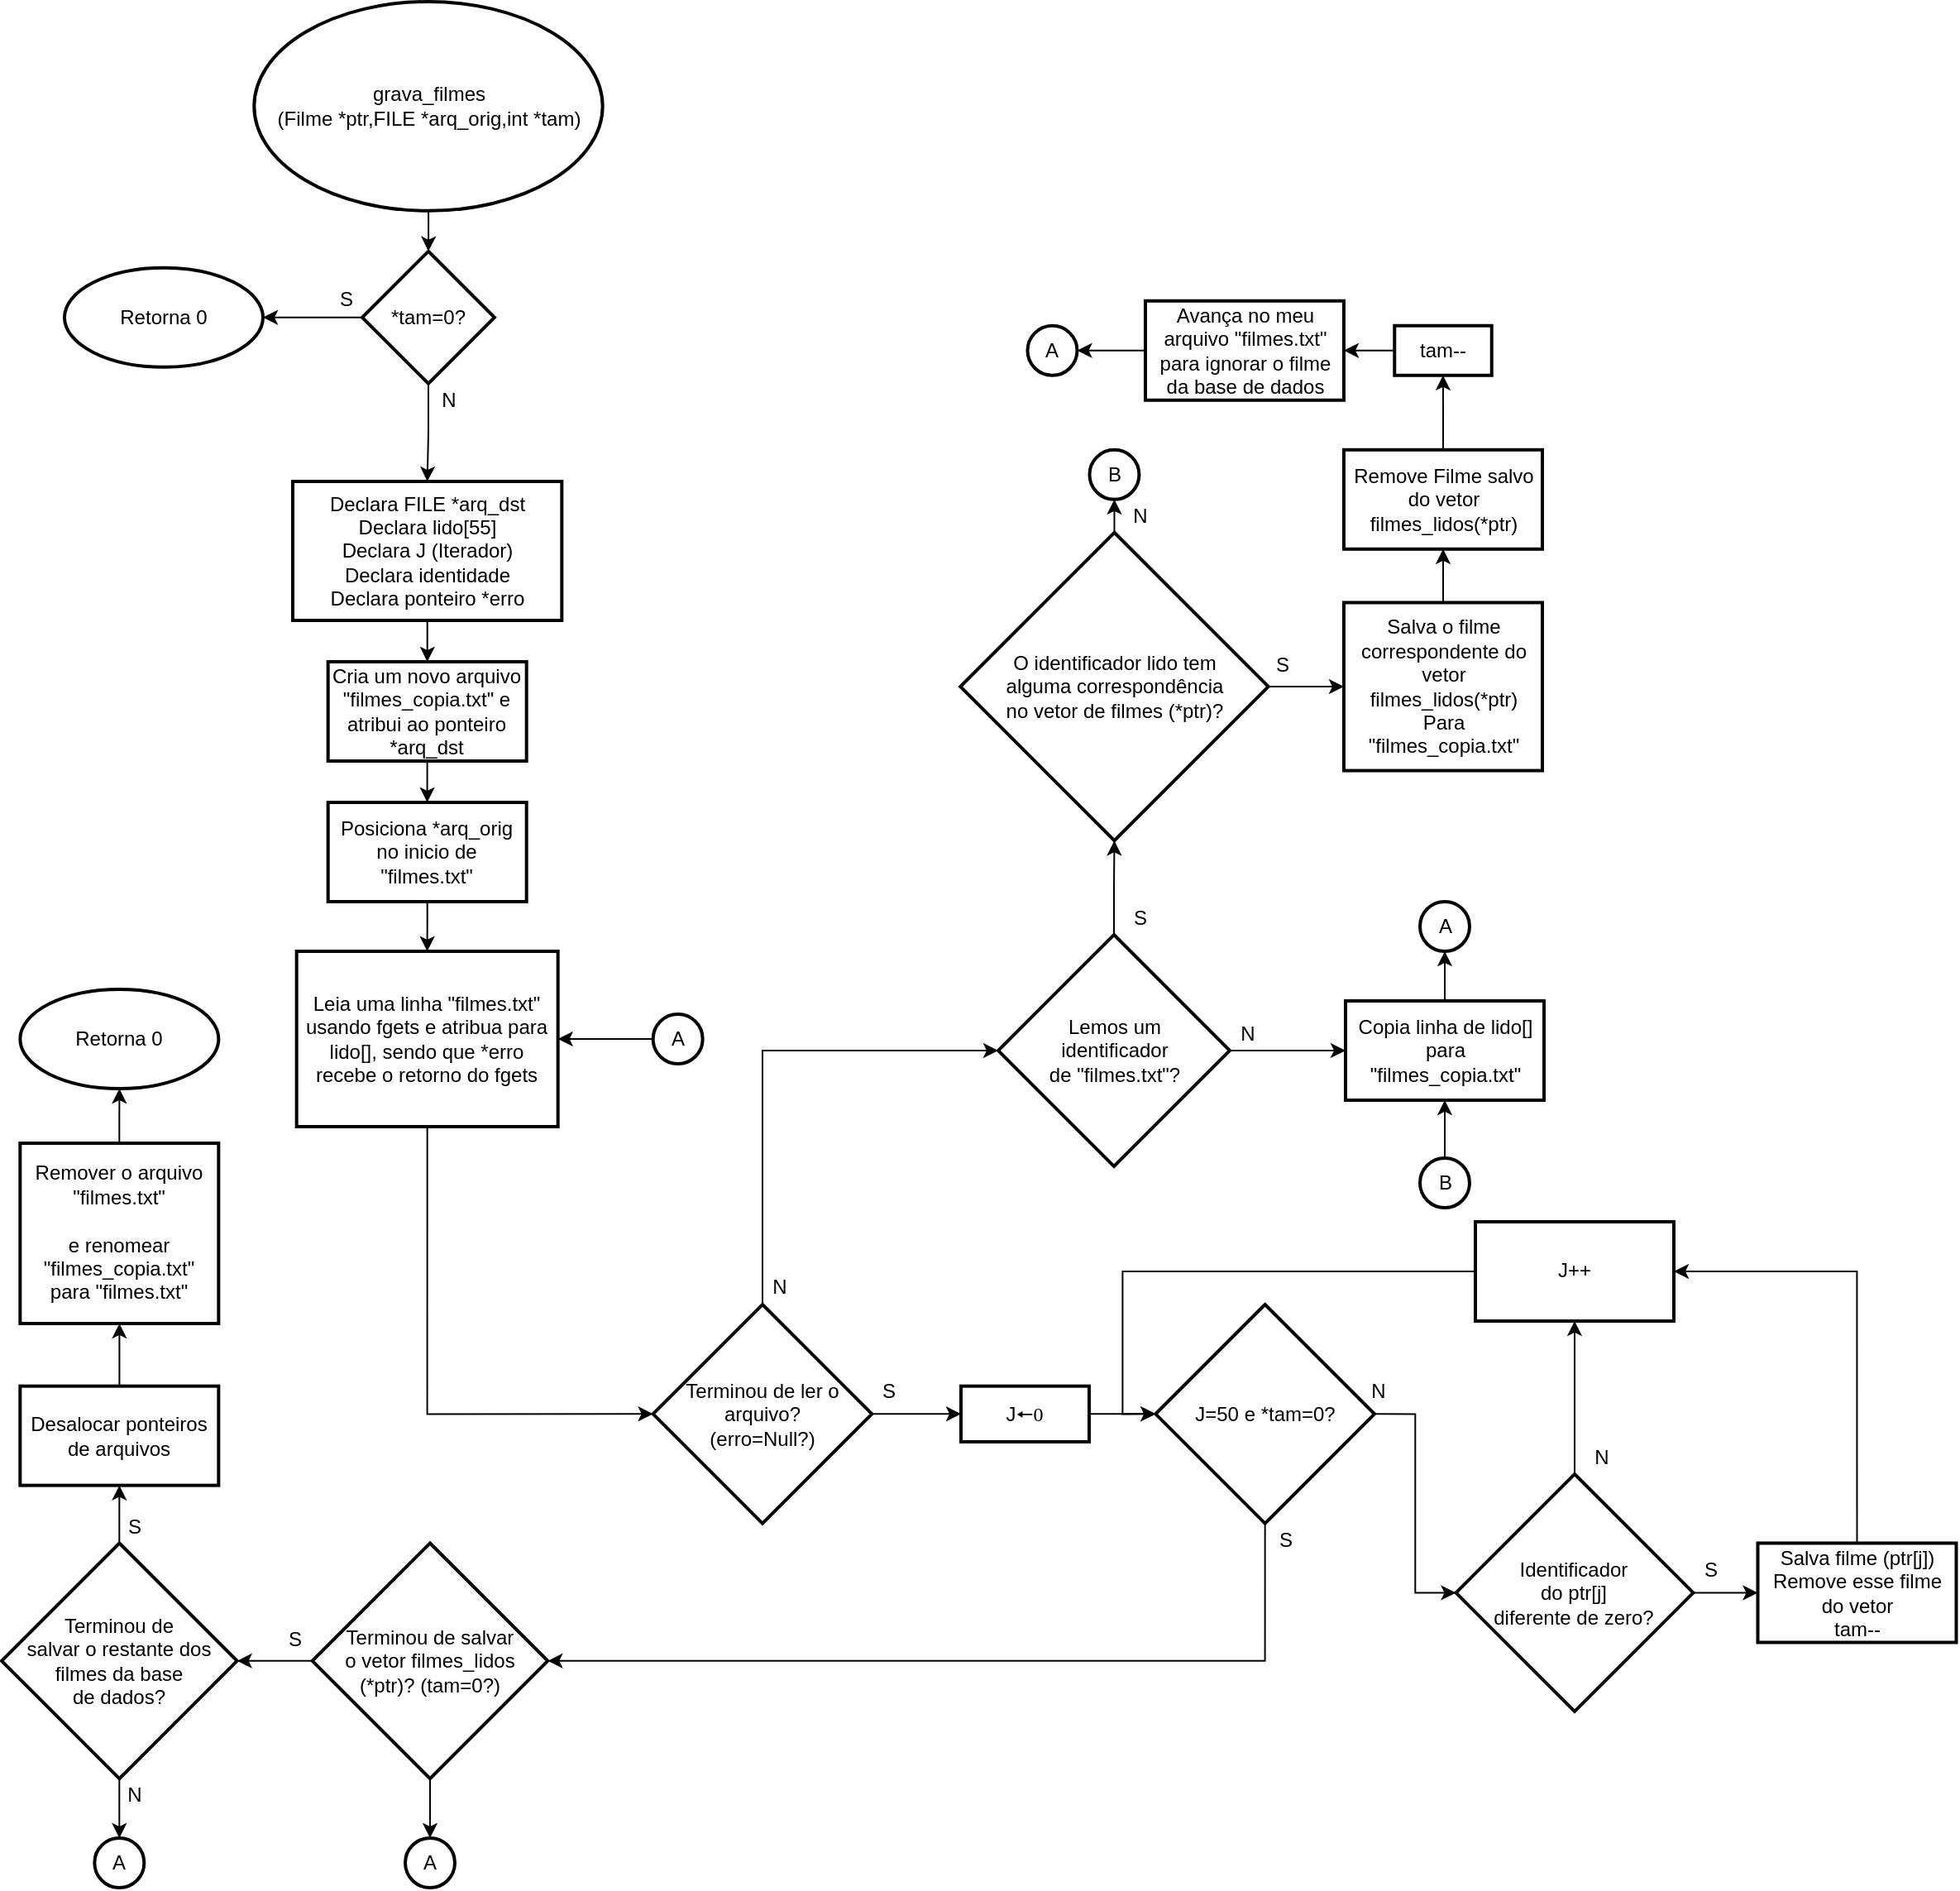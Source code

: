<mxfile version="16.5.1" type="device"><diagram id="mSKZEvpQcY-o4UJTQBTM" name="Página-1"><mxGraphModel dx="1338" dy="280" grid="1" gridSize="10" guides="1" tooltips="1" connect="1" arrows="1" fold="1" page="1" pageScale="1" pageWidth="827" pageHeight="1169" math="0" shadow="0"><root><mxCell id="0"/><mxCell id="1" parent="0"/><mxCell id="OMs5AdvO4WplrmWwfSjk-26" value="" style="edgeStyle=orthogonalEdgeStyle;rounded=0;orthogonalLoop=1;jettySize=auto;html=1;" edge="1" parent="1" source="dNWGIJvHqVUyf6Vo1CNz-1" target="OMs5AdvO4WplrmWwfSjk-25"><mxGeometry relative="1" as="geometry"/></mxCell><mxCell id="dNWGIJvHqVUyf6Vo1CNz-1" value="grava_filmes&lt;br&gt;(Filme *ptr,FILE *arq_orig,int *tam)" style="strokeWidth=2;html=1;shape=mxgraph.flowchart.start_1;whiteSpace=wrap;" parent="1" vertex="1"><mxGeometry x="22.66" y="20.0" width="210.67" height="126.41" as="geometry"/></mxCell><mxCell id="09kVyjvetfMRNSx0L0Ht-4" value="" style="edgeStyle=orthogonalEdgeStyle;rounded=0;orthogonalLoop=1;jettySize=auto;html=1;" parent="1" source="09kVyjvetfMRNSx0L0Ht-1" target="09kVyjvetfMRNSx0L0Ht-3" edge="1"><mxGeometry relative="1" as="geometry"/></mxCell><mxCell id="09kVyjvetfMRNSx0L0Ht-1" value="Declara FILE *arq_dst&lt;br&gt;Declara lido[55]&lt;br&gt;Declara J&amp;nbsp;(Iterador)&lt;br&gt;Declara identidade&lt;br&gt;Declara ponteiro *erro" style="whiteSpace=wrap;html=1;strokeWidth=2;" parent="1" vertex="1"><mxGeometry x="46" y="310" width="162.67" height="84" as="geometry"/></mxCell><mxCell id="09kVyjvetfMRNSx0L0Ht-6" value="" style="edgeStyle=orthogonalEdgeStyle;rounded=0;orthogonalLoop=1;jettySize=auto;html=1;" parent="1" source="09kVyjvetfMRNSx0L0Ht-3" target="09kVyjvetfMRNSx0L0Ht-5" edge="1"><mxGeometry relative="1" as="geometry"/></mxCell><mxCell id="09kVyjvetfMRNSx0L0Ht-3" value="Cria um novo arquivo&lt;br&gt;&quot;filmes_copia.txt&quot; e atribui ao ponteiro *arq_dst" style="whiteSpace=wrap;html=1;strokeWidth=2;" parent="1" vertex="1"><mxGeometry x="67.335" y="419" width="120" height="60" as="geometry"/></mxCell><mxCell id="OMs5AdvO4WplrmWwfSjk-33" style="edgeStyle=orthogonalEdgeStyle;rounded=0;orthogonalLoop=1;jettySize=auto;html=1;exitX=0.5;exitY=1;exitDx=0;exitDy=0;entryX=0.5;entryY=0;entryDx=0;entryDy=0;" edge="1" parent="1" source="09kVyjvetfMRNSx0L0Ht-5" target="09kVyjvetfMRNSx0L0Ht-7"><mxGeometry relative="1" as="geometry"/></mxCell><mxCell id="09kVyjvetfMRNSx0L0Ht-5" value="Posiciona *arq_orig no inicio de &quot;filmes.txt&quot;" style="whiteSpace=wrap;html=1;strokeWidth=2;" parent="1" vertex="1"><mxGeometry x="67.335" y="504" width="120" height="60" as="geometry"/></mxCell><mxCell id="OMs5AdvO4WplrmWwfSjk-34" style="edgeStyle=orthogonalEdgeStyle;rounded=0;orthogonalLoop=1;jettySize=auto;html=1;exitX=0.5;exitY=1;exitDx=0;exitDy=0;entryX=0;entryY=0.5;entryDx=0;entryDy=0;" edge="1" parent="1" source="09kVyjvetfMRNSx0L0Ht-7" target="09kVyjvetfMRNSx0L0Ht-82"><mxGeometry relative="1" as="geometry"/></mxCell><mxCell id="09kVyjvetfMRNSx0L0Ht-7" value="Leia uma linha &quot;filmes.txt&quot; usando fgets e atribua para lido[], sendo que *erro recebe o retorno do fgets" style="whiteSpace=wrap;html=1;strokeWidth=2;" parent="1" vertex="1"><mxGeometry x="48.33" y="594" width="158" height="106" as="geometry"/></mxCell><mxCell id="09kVyjvetfMRNSx0L0Ht-34" style="edgeStyle=orthogonalEdgeStyle;rounded=0;orthogonalLoop=1;jettySize=auto;html=1;exitX=1;exitY=0.5;exitDx=0;exitDy=0;entryX=0;entryY=0.5;entryDx=0;entryDy=0;" parent="1" source="09kVyjvetfMRNSx0L0Ht-19" target="09kVyjvetfMRNSx0L0Ht-31" edge="1"><mxGeometry relative="1" as="geometry"/></mxCell><mxCell id="09kVyjvetfMRNSx0L0Ht-71" style="edgeStyle=orthogonalEdgeStyle;rounded=0;orthogonalLoop=1;jettySize=auto;html=1;exitX=0.5;exitY=0;exitDx=0;exitDy=0;entryX=0.5;entryY=1;entryDx=0;entryDy=0;entryPerimeter=0;" parent="1" source="09kVyjvetfMRNSx0L0Ht-19" target="09kVyjvetfMRNSx0L0Ht-70" edge="1"><mxGeometry relative="1" as="geometry"/></mxCell><mxCell id="09kVyjvetfMRNSx0L0Ht-19" value="O identificador lido tem &lt;br&gt;alguma correspondência &lt;br&gt;no vetor de filmes (*ptr)?" style="rhombus;whiteSpace=wrap;html=1;strokeWidth=2;" parent="1" vertex="1"><mxGeometry x="449.61" y="340.88" width="186.25" height="186.25" as="geometry"/></mxCell><mxCell id="09kVyjvetfMRNSx0L0Ht-23" value="N" style="text;html=1;align=center;verticalAlign=middle;resizable=0;points=[];autosize=1;strokeColor=none;fillColor=none;" parent="1" vertex="1"><mxGeometry x="547.75" y="320.89" width="20" height="20" as="geometry"/></mxCell><mxCell id="OMs5AdvO4WplrmWwfSjk-46" style="edgeStyle=orthogonalEdgeStyle;rounded=0;orthogonalLoop=1;jettySize=auto;html=1;exitX=0;exitY=0.5;exitDx=0;exitDy=0;exitPerimeter=0;entryX=1;entryY=0.5;entryDx=0;entryDy=0;" edge="1" parent="1" source="09kVyjvetfMRNSx0L0Ht-24" target="09kVyjvetfMRNSx0L0Ht-7"><mxGeometry relative="1" as="geometry"/></mxCell><mxCell id="09kVyjvetfMRNSx0L0Ht-24" value="A" style="strokeWidth=2;html=1;shape=mxgraph.flowchart.start_2;whiteSpace=wrap;" parent="1" vertex="1"><mxGeometry x="263.83" y="632" width="30" height="30" as="geometry"/></mxCell><mxCell id="OMs5AdvO4WplrmWwfSjk-37" value="" style="edgeStyle=orthogonalEdgeStyle;rounded=0;orthogonalLoop=1;jettySize=auto;html=1;" edge="1" parent="1" source="09kVyjvetfMRNSx0L0Ht-26" target="OMs5AdvO4WplrmWwfSjk-36"><mxGeometry relative="1" as="geometry"/></mxCell><mxCell id="OMs5AdvO4WplrmWwfSjk-50" style="edgeStyle=orthogonalEdgeStyle;rounded=0;orthogonalLoop=1;jettySize=auto;html=1;exitX=0.5;exitY=1;exitDx=0;exitDy=0;entryX=0.5;entryY=0;entryDx=0;entryDy=0;entryPerimeter=0;" edge="1" parent="1" source="09kVyjvetfMRNSx0L0Ht-26" target="OMs5AdvO4WplrmWwfSjk-47"><mxGeometry relative="1" as="geometry"/></mxCell><mxCell id="09kVyjvetfMRNSx0L0Ht-26" value="Terminou de salvar&lt;br&gt;o vetor filmes_lidos&lt;br&gt;(*ptr)? (tam=0?)" style="rhombus;whiteSpace=wrap;html=1;strokeWidth=2;" parent="1" vertex="1"><mxGeometry x="57.835" y="951.74" width="142.33" height="142.33" as="geometry"/></mxCell><mxCell id="09kVyjvetfMRNSx0L0Ht-45" value="" style="edgeStyle=orthogonalEdgeStyle;rounded=0;orthogonalLoop=1;jettySize=auto;html=1;" parent="1" source="09kVyjvetfMRNSx0L0Ht-31" target="09kVyjvetfMRNSx0L0Ht-44" edge="1"><mxGeometry relative="1" as="geometry"/></mxCell><mxCell id="09kVyjvetfMRNSx0L0Ht-31" value="Salva o filme correspondente do vetor&lt;br&gt;filmes_lidos(*ptr)&lt;br&gt;Para &quot;filmes_copia.txt&quot;" style="whiteSpace=wrap;html=1;strokeWidth=2;" parent="1" vertex="1"><mxGeometry x="681.5" y="383.23" width="120" height="101.56" as="geometry"/></mxCell><mxCell id="09kVyjvetfMRNSx0L0Ht-69" style="edgeStyle=orthogonalEdgeStyle;rounded=0;orthogonalLoop=1;jettySize=auto;html=1;exitX=0;exitY=0.5;exitDx=0;exitDy=0;entryX=1;entryY=0.5;entryDx=0;entryDy=0;entryPerimeter=0;" parent="1" source="09kVyjvetfMRNSx0L0Ht-35" target="09kVyjvetfMRNSx0L0Ht-68" edge="1"><mxGeometry relative="1" as="geometry"/></mxCell><mxCell id="09kVyjvetfMRNSx0L0Ht-35" value="Avança no meu arquivo &quot;filmes.txt&quot;&lt;br&gt;para ignorar o filme da base de dados" style="whiteSpace=wrap;html=1;strokeWidth=2;" parent="1" vertex="1"><mxGeometry x="561.5" y="200.88" width="120" height="60" as="geometry"/></mxCell><mxCell id="09kVyjvetfMRNSx0L0Ht-37" value="S" style="text;html=1;align=center;verticalAlign=middle;resizable=0;points=[];autosize=1;strokeColor=none;fillColor=none;" parent="1" vertex="1"><mxGeometry x="633.99" y="410.88" width="20" height="20" as="geometry"/></mxCell><mxCell id="09kVyjvetfMRNSx0L0Ht-64" style="edgeStyle=orthogonalEdgeStyle;rounded=0;orthogonalLoop=1;jettySize=auto;html=1;exitX=0.5;exitY=0;exitDx=0;exitDy=0;entryX=0.5;entryY=1;entryDx=0;entryDy=0;entryPerimeter=0;" parent="1" source="09kVyjvetfMRNSx0L0Ht-38" target="09kVyjvetfMRNSx0L0Ht-63" edge="1"><mxGeometry relative="1" as="geometry"/></mxCell><mxCell id="09kVyjvetfMRNSx0L0Ht-38" value="Copia linha de lido[] para &quot;filmes_copia.txt&quot;" style="whiteSpace=wrap;html=1;strokeWidth=2;" parent="1" vertex="1"><mxGeometry x="682.505" y="623.995" width="120" height="60" as="geometry"/></mxCell><mxCell id="09kVyjvetfMRNSx0L0Ht-78" value="" style="edgeStyle=orthogonalEdgeStyle;rounded=0;orthogonalLoop=1;jettySize=auto;html=1;" parent="1" source="09kVyjvetfMRNSx0L0Ht-44" target="09kVyjvetfMRNSx0L0Ht-77" edge="1"><mxGeometry relative="1" as="geometry"/></mxCell><mxCell id="09kVyjvetfMRNSx0L0Ht-44" value="Remove Filme salvo do vetor filmes_lidos(*ptr)" style="whiteSpace=wrap;html=1;strokeWidth=2;" parent="1" vertex="1"><mxGeometry x="681.5" y="290.89" width="120" height="60" as="geometry"/></mxCell><mxCell id="09kVyjvetfMRNSx0L0Ht-59" style="edgeStyle=orthogonalEdgeStyle;rounded=0;orthogonalLoop=1;jettySize=auto;html=1;exitX=1;exitY=0.5;exitDx=0;exitDy=0;entryX=0;entryY=0.5;entryDx=0;entryDy=0;" parent="1" source="09kVyjvetfMRNSx0L0Ht-53" target="09kVyjvetfMRNSx0L0Ht-38" edge="1"><mxGeometry relative="1" as="geometry"/></mxCell><mxCell id="OMs5AdvO4WplrmWwfSjk-24" style="edgeStyle=orthogonalEdgeStyle;rounded=0;orthogonalLoop=1;jettySize=auto;html=1;exitX=0.5;exitY=0;exitDx=0;exitDy=0;entryX=0.5;entryY=1;entryDx=0;entryDy=0;" edge="1" parent="1" source="09kVyjvetfMRNSx0L0Ht-53" target="09kVyjvetfMRNSx0L0Ht-19"><mxGeometry relative="1" as="geometry"/></mxCell><mxCell id="09kVyjvetfMRNSx0L0Ht-53" value="Lemos um &lt;br&gt;identificador&lt;br&gt;de &quot;filmes.txt&quot;?" style="rhombus;whiteSpace=wrap;html=1;strokeWidth=2;" parent="1" vertex="1"><mxGeometry x="472.5" y="584" width="140" height="140" as="geometry"/></mxCell><mxCell id="09kVyjvetfMRNSx0L0Ht-56" value="S" style="text;html=1;align=center;verticalAlign=middle;resizable=0;points=[];autosize=1;strokeColor=none;fillColor=none;" parent="1" vertex="1"><mxGeometry x="547.75" y="564" width="20" height="20" as="geometry"/></mxCell><mxCell id="09kVyjvetfMRNSx0L0Ht-60" value="N" style="text;html=1;align=center;verticalAlign=middle;resizable=0;points=[];autosize=1;strokeColor=none;fillColor=none;" parent="1" vertex="1"><mxGeometry x="612.5" y="634" width="20" height="20" as="geometry"/></mxCell><mxCell id="09kVyjvetfMRNSx0L0Ht-63" value="A" style="strokeWidth=2;html=1;shape=mxgraph.flowchart.start_2;whiteSpace=wrap;" parent="1" vertex="1"><mxGeometry x="727.5" y="564" width="30" height="30" as="geometry"/></mxCell><mxCell id="09kVyjvetfMRNSx0L0Ht-66" value="N" style="text;html=1;align=center;verticalAlign=middle;resizable=0;points=[];autosize=1;strokeColor=none;fillColor=none;" parent="1" vertex="1"><mxGeometry x="-60.0" y="1094.07" width="20" height="20" as="geometry"/></mxCell><mxCell id="09kVyjvetfMRNSx0L0Ht-68" value="A" style="strokeWidth=2;html=1;shape=mxgraph.flowchart.start_2;whiteSpace=wrap;" parent="1" vertex="1"><mxGeometry x="490.24" y="215.88" width="30" height="30" as="geometry"/></mxCell><mxCell id="09kVyjvetfMRNSx0L0Ht-70" value="B" style="strokeWidth=2;html=1;shape=mxgraph.flowchart.start_2;whiteSpace=wrap;" parent="1" vertex="1"><mxGeometry x="527.73" y="290.89" width="30" height="30" as="geometry"/></mxCell><mxCell id="09kVyjvetfMRNSx0L0Ht-73" style="edgeStyle=orthogonalEdgeStyle;rounded=0;orthogonalLoop=1;jettySize=auto;html=1;exitX=0.5;exitY=0;exitDx=0;exitDy=0;exitPerimeter=0;entryX=0.5;entryY=1;entryDx=0;entryDy=0;" parent="1" source="09kVyjvetfMRNSx0L0Ht-72" target="09kVyjvetfMRNSx0L0Ht-38" edge="1"><mxGeometry relative="1" as="geometry"/></mxCell><mxCell id="09kVyjvetfMRNSx0L0Ht-72" value="B" style="strokeWidth=2;html=1;shape=mxgraph.flowchart.start_2;whiteSpace=wrap;" parent="1" vertex="1"><mxGeometry x="727.5" y="719" width="30" height="30" as="geometry"/></mxCell><mxCell id="09kVyjvetfMRNSx0L0Ht-79" style="edgeStyle=orthogonalEdgeStyle;rounded=0;orthogonalLoop=1;jettySize=auto;html=1;exitX=0;exitY=0.5;exitDx=0;exitDy=0;entryX=1;entryY=0.5;entryDx=0;entryDy=0;" parent="1" source="09kVyjvetfMRNSx0L0Ht-77" target="09kVyjvetfMRNSx0L0Ht-35" edge="1"><mxGeometry relative="1" as="geometry"/></mxCell><mxCell id="09kVyjvetfMRNSx0L0Ht-77" value="tam--" style="whiteSpace=wrap;html=1;strokeWidth=2;" parent="1" vertex="1"><mxGeometry x="712.13" y="215.87" width="58.74" height="30.01" as="geometry"/></mxCell><mxCell id="09kVyjvetfMRNSx0L0Ht-80" value="Retorna 0" style="ellipse;whiteSpace=wrap;html=1;strokeWidth=2;" parent="1" vertex="1"><mxGeometry x="-118.825" y="617.005" width="120" height="60" as="geometry"/></mxCell><mxCell id="OMs5AdvO4WplrmWwfSjk-13" value="" style="edgeStyle=orthogonalEdgeStyle;rounded=0;orthogonalLoop=1;jettySize=auto;html=1;" edge="1" parent="1" source="09kVyjvetfMRNSx0L0Ht-82" target="OMs5AdvO4WplrmWwfSjk-12"><mxGeometry relative="1" as="geometry"/></mxCell><mxCell id="OMs5AdvO4WplrmWwfSjk-53" style="edgeStyle=orthogonalEdgeStyle;rounded=0;orthogonalLoop=1;jettySize=auto;html=1;exitX=0.5;exitY=0;exitDx=0;exitDy=0;entryX=0;entryY=0.5;entryDx=0;entryDy=0;" edge="1" parent="1" source="09kVyjvetfMRNSx0L0Ht-82" target="09kVyjvetfMRNSx0L0Ht-53"><mxGeometry relative="1" as="geometry"/></mxCell><mxCell id="09kVyjvetfMRNSx0L0Ht-82" value="Terminou de ler o arquivo? &lt;br&gt;(erro=Null?)" style="rhombus;whiteSpace=wrap;html=1;strokeWidth=2;" parent="1" vertex="1"><mxGeometry x="263.83" y="807.49" width="132.33" height="132.33" as="geometry"/></mxCell><mxCell id="09kVyjvetfMRNSx0L0Ht-86" value="N" style="text;html=1;align=center;verticalAlign=middle;resizable=0;points=[];autosize=1;strokeColor=none;fillColor=none;" parent="1" vertex="1"><mxGeometry x="330" y="787.49" width="20" height="20" as="geometry"/></mxCell><mxCell id="09kVyjvetfMRNSx0L0Ht-87" value="S" style="text;html=1;align=center;verticalAlign=middle;resizable=0;points=[];autosize=1;strokeColor=none;fillColor=none;" parent="1" vertex="1"><mxGeometry x="-60" y="931.74" width="20" height="20" as="geometry"/></mxCell><mxCell id="OMs5AdvO4WplrmWwfSjk-20" style="edgeStyle=orthogonalEdgeStyle;rounded=0;orthogonalLoop=1;jettySize=auto;html=1;exitX=0.5;exitY=0;exitDx=0;exitDy=0;entryX=1;entryY=0.5;entryDx=0;entryDy=0;" edge="1" parent="1" source="sTBRW66WtCynnonbJoTU-6" target="sTBRW66WtCynnonbJoTU-13"><mxGeometry relative="1" as="geometry"/></mxCell><mxCell id="sTBRW66WtCynnonbJoTU-6" value="Salva filme (ptr[j])&lt;br&gt;Remove esse filme do vetor&lt;br&gt;tam--" style="whiteSpace=wrap;html=1;strokeWidth=2;" parent="1" vertex="1"><mxGeometry x="931.745" y="951.745" width="120" height="60" as="geometry"/></mxCell><mxCell id="sTBRW66WtCynnonbJoTU-11" style="edgeStyle=orthogonalEdgeStyle;rounded=0;orthogonalLoop=1;jettySize=auto;html=1;exitX=1;exitY=0.5;exitDx=0;exitDy=0;entryX=0;entryY=0.5;entryDx=0;entryDy=0;" parent="1" source="sTBRW66WtCynnonbJoTU-9" target="sTBRW66WtCynnonbJoTU-6" edge="1"><mxGeometry relative="1" as="geometry"/></mxCell><mxCell id="OMs5AdvO4WplrmWwfSjk-21" style="edgeStyle=orthogonalEdgeStyle;rounded=0;orthogonalLoop=1;jettySize=auto;html=1;exitX=0.5;exitY=0;exitDx=0;exitDy=0;entryX=0.5;entryY=1;entryDx=0;entryDy=0;" edge="1" parent="1" source="sTBRW66WtCynnonbJoTU-9" target="sTBRW66WtCynnonbJoTU-13"><mxGeometry relative="1" as="geometry"/></mxCell><mxCell id="sTBRW66WtCynnonbJoTU-9" value="Identificador&lt;br&gt;do ptr[j]&lt;br&gt;diferente de zero?" style="rhombus;whiteSpace=wrap;html=1;strokeWidth=2;" parent="1" vertex="1"><mxGeometry x="749.25" y="910" width="143.49" height="143.49" as="geometry"/></mxCell><mxCell id="sTBRW66WtCynnonbJoTU-12" value="S" style="text;html=1;align=center;verticalAlign=middle;resizable=0;points=[];autosize=1;strokeColor=none;fillColor=none;" parent="1" vertex="1"><mxGeometry x="892.74" y="958.085" width="20" height="20" as="geometry"/></mxCell><mxCell id="OMs5AdvO4WplrmWwfSjk-22" style="edgeStyle=orthogonalEdgeStyle;rounded=0;orthogonalLoop=1;jettySize=auto;html=1;exitX=0;exitY=0.5;exitDx=0;exitDy=0;entryX=0;entryY=0.5;entryDx=0;entryDy=0;" edge="1" parent="1" source="sTBRW66WtCynnonbJoTU-13" target="OMs5AdvO4WplrmWwfSjk-8"><mxGeometry relative="1" as="geometry"/></mxCell><mxCell id="sTBRW66WtCynnonbJoTU-13" value="J++" style="whiteSpace=wrap;html=1;strokeWidth=2;" parent="1" vertex="1"><mxGeometry x="760.995" y="757.485" width="120" height="60" as="geometry"/></mxCell><mxCell id="QXq9bKHnO5Oe0fmeegWh-1" value="N" style="text;html=1;align=center;verticalAlign=middle;resizable=0;points=[];autosize=1;strokeColor=none;fillColor=none;" parent="1" vertex="1"><mxGeometry x="827" y="890.495" width="20" height="20" as="geometry"/></mxCell><mxCell id="QXq9bKHnO5Oe0fmeegWh-2" value="S" style="text;html=1;align=center;verticalAlign=middle;resizable=0;points=[];autosize=1;strokeColor=none;fillColor=none;" parent="1" vertex="1"><mxGeometry x="396.16" y="850" width="20" height="20" as="geometry"/></mxCell><mxCell id="OMs5AdvO4WplrmWwfSjk-15" style="edgeStyle=orthogonalEdgeStyle;rounded=0;orthogonalLoop=1;jettySize=auto;html=1;exitX=1;exitY=0.5;exitDx=0;exitDy=0;entryX=0;entryY=0.5;entryDx=0;entryDy=0;" edge="1" parent="1" source="OMs5AdvO4WplrmWwfSjk-8" target="sTBRW66WtCynnonbJoTU-9"><mxGeometry relative="1" as="geometry"/></mxCell><mxCell id="OMs5AdvO4WplrmWwfSjk-35" style="edgeStyle=orthogonalEdgeStyle;rounded=0;orthogonalLoop=1;jettySize=auto;html=1;exitX=0.5;exitY=1;exitDx=0;exitDy=0;entryX=1;entryY=0.5;entryDx=0;entryDy=0;" edge="1" parent="1" source="OMs5AdvO4WplrmWwfSjk-8" target="09kVyjvetfMRNSx0L0Ht-26"><mxGeometry relative="1" as="geometry"/></mxCell><mxCell id="OMs5AdvO4WplrmWwfSjk-8" value="J=50 e *tam=0?" style="rhombus;whiteSpace=wrap;html=1;strokeWidth=2;" vertex="1" parent="1"><mxGeometry x="567.67" y="807.49" width="132.33" height="132.33" as="geometry"/></mxCell><mxCell id="OMs5AdvO4WplrmWwfSjk-11" value="S" style="text;html=1;align=center;verticalAlign=middle;resizable=0;points=[];autosize=1;strokeColor=none;fillColor=none;" vertex="1" parent="1"><mxGeometry x="635.86" y="939.825" width="20" height="20" as="geometry"/></mxCell><mxCell id="OMs5AdvO4WplrmWwfSjk-14" style="edgeStyle=orthogonalEdgeStyle;rounded=0;orthogonalLoop=1;jettySize=auto;html=1;exitX=1;exitY=0.5;exitDx=0;exitDy=0;entryX=0;entryY=0.5;entryDx=0;entryDy=0;" edge="1" parent="1" source="OMs5AdvO4WplrmWwfSjk-12" target="OMs5AdvO4WplrmWwfSjk-8"><mxGeometry relative="1" as="geometry"/></mxCell><mxCell id="OMs5AdvO4WplrmWwfSjk-12" value="J&lt;span id=&quot;char-node&quot; style=&quot;font-family: &amp;#34;u1f800&amp;#34;&quot;&gt;🠔0&lt;/span&gt;" style="whiteSpace=wrap;html=1;strokeWidth=2;" vertex="1" parent="1"><mxGeometry x="450.01" y="856.83" width="77.48" height="33.66" as="geometry"/></mxCell><mxCell id="OMs5AdvO4WplrmWwfSjk-16" value="N" style="text;html=1;align=center;verticalAlign=middle;resizable=0;points=[];autosize=1;strokeColor=none;fillColor=none;" vertex="1" parent="1"><mxGeometry x="691.89" y="849.99" width="20" height="20" as="geometry"/></mxCell><mxCell id="OMs5AdvO4WplrmWwfSjk-28" value="" style="edgeStyle=orthogonalEdgeStyle;rounded=0;orthogonalLoop=1;jettySize=auto;html=1;" edge="1" parent="1" source="OMs5AdvO4WplrmWwfSjk-25" target="OMs5AdvO4WplrmWwfSjk-27"><mxGeometry relative="1" as="geometry"/></mxCell><mxCell id="OMs5AdvO4WplrmWwfSjk-30" style="edgeStyle=orthogonalEdgeStyle;rounded=0;orthogonalLoop=1;jettySize=auto;html=1;exitX=0.5;exitY=1;exitDx=0;exitDy=0;entryX=0.5;entryY=0;entryDx=0;entryDy=0;" edge="1" parent="1" source="OMs5AdvO4WplrmWwfSjk-25" target="09kVyjvetfMRNSx0L0Ht-1"><mxGeometry relative="1" as="geometry"/></mxCell><mxCell id="OMs5AdvO4WplrmWwfSjk-25" value="*tam=0?" style="rhombus;whiteSpace=wrap;html=1;strokeWidth=2;" vertex="1" parent="1"><mxGeometry x="87.995" y="170.875" width="80" height="80" as="geometry"/></mxCell><mxCell id="OMs5AdvO4WplrmWwfSjk-27" value="Retorna 0" style="ellipse;whiteSpace=wrap;html=1;strokeWidth=2;" vertex="1" parent="1"><mxGeometry x="-92.005" y="180.875" width="120" height="60" as="geometry"/></mxCell><mxCell id="OMs5AdvO4WplrmWwfSjk-29" value="S" style="text;html=1;align=center;verticalAlign=middle;resizable=0;points=[];autosize=1;strokeColor=none;fillColor=none;" vertex="1" parent="1"><mxGeometry x="67.99" y="190" width="20" height="20" as="geometry"/></mxCell><mxCell id="OMs5AdvO4WplrmWwfSjk-31" value="N" style="text;html=1;align=center;verticalAlign=middle;resizable=0;points=[];autosize=1;strokeColor=none;fillColor=none;" vertex="1" parent="1"><mxGeometry x="130" y="250.87" width="20" height="20" as="geometry"/></mxCell><mxCell id="OMs5AdvO4WplrmWwfSjk-41" value="" style="edgeStyle=orthogonalEdgeStyle;rounded=0;orthogonalLoop=1;jettySize=auto;html=1;" edge="1" parent="1" source="OMs5AdvO4WplrmWwfSjk-36" target="OMs5AdvO4WplrmWwfSjk-40"><mxGeometry relative="1" as="geometry"/></mxCell><mxCell id="OMs5AdvO4WplrmWwfSjk-52" style="edgeStyle=orthogonalEdgeStyle;rounded=0;orthogonalLoop=1;jettySize=auto;html=1;exitX=0.5;exitY=1;exitDx=0;exitDy=0;entryX=0.5;entryY=0;entryDx=0;entryDy=0;entryPerimeter=0;" edge="1" parent="1" source="OMs5AdvO4WplrmWwfSjk-36" target="OMs5AdvO4WplrmWwfSjk-51"><mxGeometry relative="1" as="geometry"/></mxCell><mxCell id="OMs5AdvO4WplrmWwfSjk-36" value="Terminou de &lt;br&gt;salvar o restante dos filmes da base &lt;br&gt;de dados?" style="rhombus;whiteSpace=wrap;html=1;strokeWidth=2;" vertex="1" parent="1"><mxGeometry x="-130.0" y="951.74" width="142.33" height="142.33" as="geometry"/></mxCell><mxCell id="OMs5AdvO4WplrmWwfSjk-38" value="S" style="text;html=1;align=center;verticalAlign=middle;resizable=0;points=[];autosize=1;strokeColor=none;fillColor=none;" vertex="1" parent="1"><mxGeometry x="36.83" y="1000.005" width="20" height="20" as="geometry"/></mxCell><mxCell id="OMs5AdvO4WplrmWwfSjk-44" value="" style="edgeStyle=orthogonalEdgeStyle;rounded=0;orthogonalLoop=1;jettySize=auto;html=1;" edge="1" parent="1" source="OMs5AdvO4WplrmWwfSjk-40" target="OMs5AdvO4WplrmWwfSjk-43"><mxGeometry relative="1" as="geometry"/></mxCell><mxCell id="OMs5AdvO4WplrmWwfSjk-40" value="Desalocar ponteiros de arquivos" style="whiteSpace=wrap;html=1;strokeWidth=2;" vertex="1" parent="1"><mxGeometry x="-118.835" y="856.825" width="120" height="60" as="geometry"/></mxCell><mxCell id="OMs5AdvO4WplrmWwfSjk-45" style="edgeStyle=orthogonalEdgeStyle;rounded=0;orthogonalLoop=1;jettySize=auto;html=1;exitX=0.5;exitY=0;exitDx=0;exitDy=0;entryX=0.5;entryY=1;entryDx=0;entryDy=0;" edge="1" parent="1" source="OMs5AdvO4WplrmWwfSjk-43" target="09kVyjvetfMRNSx0L0Ht-80"><mxGeometry relative="1" as="geometry"/></mxCell><mxCell id="OMs5AdvO4WplrmWwfSjk-43" value="Remover o arquivo &quot;filmes.txt&quot;&lt;br&gt;&lt;br&gt;e renomear &quot;filmes_copia.txt&quot; para &quot;filmes.txt&quot;" style="whiteSpace=wrap;html=1;strokeWidth=2;" vertex="1" parent="1"><mxGeometry x="-118.83" y="709.99" width="120" height="109" as="geometry"/></mxCell><mxCell id="OMs5AdvO4WplrmWwfSjk-47" value="A" style="strokeWidth=2;html=1;shape=mxgraph.flowchart.start_2;whiteSpace=wrap;" vertex="1" parent="1"><mxGeometry x="114.0" y="1130" width="30" height="30" as="geometry"/></mxCell><mxCell id="OMs5AdvO4WplrmWwfSjk-51" value="A" style="strokeWidth=2;html=1;shape=mxgraph.flowchart.start_2;whiteSpace=wrap;" vertex="1" parent="1"><mxGeometry x="-73.84" y="1130" width="30" height="30" as="geometry"/></mxCell></root></mxGraphModel></diagram></mxfile>